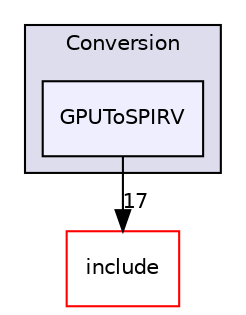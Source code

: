 digraph "lib/Conversion/GPUToSPIRV" {
  bgcolor=transparent;
  compound=true
  node [ fontsize="10", fontname="Helvetica"];
  edge [ labelfontsize="10", labelfontname="Helvetica"];
  subgraph clusterdir_fb3681dc9150b247305e64d29dbc20b7 {
    graph [ bgcolor="#ddddee", pencolor="black", label="Conversion" fontname="Helvetica", fontsize="10", URL="dir_fb3681dc9150b247305e64d29dbc20b7.html"]
  dir_98d3e8b40bd79ed068c9d80ac705edda [shape=box, label="GPUToSPIRV", style="filled", fillcolor="#eeeeff", pencolor="black", URL="dir_98d3e8b40bd79ed068c9d80ac705edda.html"];
  }
  dir_d44c64559bbebec7f509842c48db8b23 [shape=box label="include" color="red" URL="dir_d44c64559bbebec7f509842c48db8b23.html"];
  dir_98d3e8b40bd79ed068c9d80ac705edda->dir_d44c64559bbebec7f509842c48db8b23 [headlabel="17", labeldistance=1.5 headhref="dir_000062_000000.html"];
}
